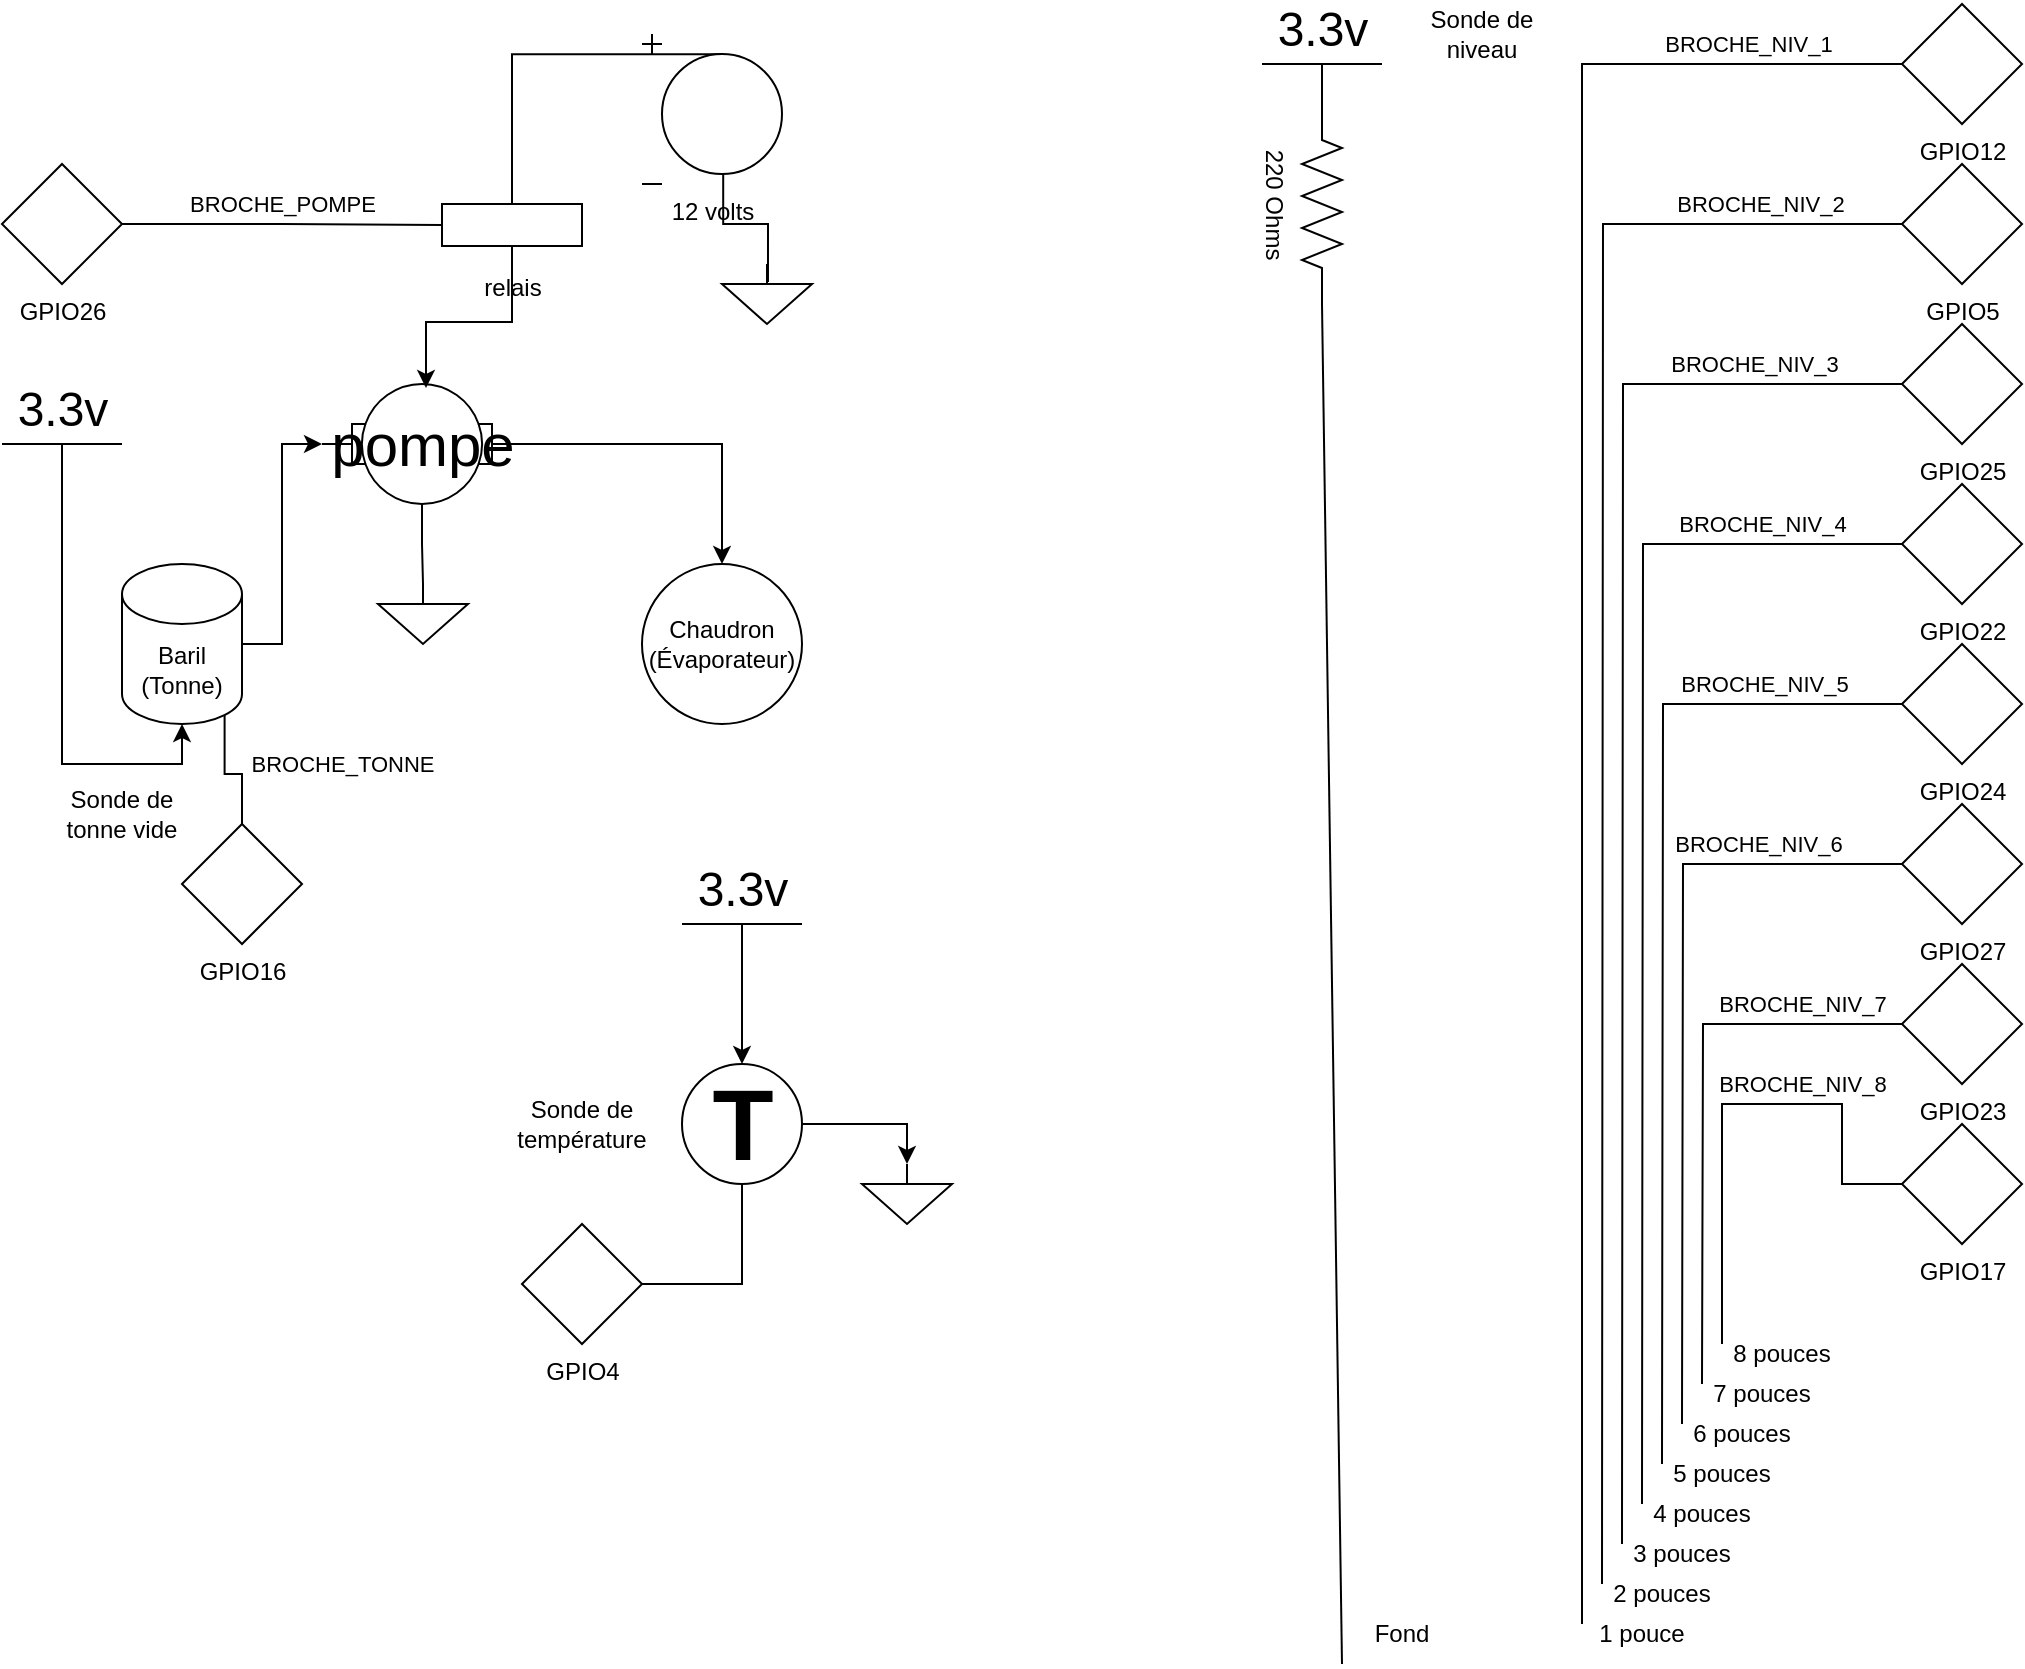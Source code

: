 <mxfile version="16.4.11" type="github">
  <diagram name="Page-1" id="7e0a89b8-554c-2b80-1dc8-d5c74ca68de4">
    <mxGraphModel dx="1186" dy="689" grid="1" gridSize="10" guides="1" tooltips="1" connect="1" arrows="1" fold="1" page="1" pageScale="1" pageWidth="1100" pageHeight="850" background="none" math="0" shadow="0">
      <root>
        <mxCell id="0" />
        <mxCell id="1" parent="0" />
        <mxCell id="TiZcmm7vWD0kwUVdRVYR-10" value="BROCHE_NIV_1" style="edgeStyle=orthogonalEdgeStyle;rounded=0;orthogonalLoop=1;jettySize=auto;html=1;endArrow=none;endFill=0;exitX=0;exitY=0.5;exitDx=0;exitDy=0;exitPerimeter=0;" parent="1" source="TiZcmm7vWD0kwUVdRVYR-9" edge="1">
          <mxGeometry x="-0.836" y="-10" relative="1" as="geometry">
            <mxPoint x="800" y="820" as="targetPoint" />
            <Array as="points">
              <mxPoint x="800" y="40" />
            </Array>
            <mxPoint as="offset" />
          </mxGeometry>
        </mxCell>
        <mxCell id="TiZcmm7vWD0kwUVdRVYR-9" value="GPIO12" style="pointerEvents=1;verticalLabelPosition=bottom;shadow=0;dashed=0;align=center;html=1;verticalAlign=top;shape=mxgraph.electrical.signal_sources.source;aspect=fixed;points=[[0.5,0,0],[1,0.5,0],[0.5,1,0],[0,0.5,0]];elSignalType=none;elSourceType=dependent;" parent="1" vertex="1">
          <mxGeometry x="960" y="10" width="60" height="60" as="geometry" />
        </mxCell>
        <mxCell id="TiZcmm7vWD0kwUVdRVYR-12" value="BROCHE_NIV_2" style="edgeStyle=orthogonalEdgeStyle;rounded=0;orthogonalLoop=1;jettySize=auto;html=1;endArrow=none;endFill=0;" parent="1" source="TiZcmm7vWD0kwUVdRVYR-11" edge="1">
          <mxGeometry x="-0.829" y="-10" relative="1" as="geometry">
            <mxPoint x="810" y="800" as="targetPoint" />
            <mxPoint as="offset" />
          </mxGeometry>
        </mxCell>
        <mxCell id="TiZcmm7vWD0kwUVdRVYR-11" value="GPIO5" style="pointerEvents=1;verticalLabelPosition=bottom;shadow=0;dashed=0;align=center;html=1;verticalAlign=top;shape=mxgraph.electrical.signal_sources.source;aspect=fixed;points=[[0.5,0,0],[1,0.5,0],[0.5,1,0],[0,0.5,0]];elSignalType=none;elSourceType=dependent;" parent="1" vertex="1">
          <mxGeometry x="960" y="90" width="60" height="60" as="geometry" />
        </mxCell>
        <mxCell id="TiZcmm7vWD0kwUVdRVYR-14" value="BROCHE_NIV_3" style="edgeStyle=orthogonalEdgeStyle;rounded=0;orthogonalLoop=1;jettySize=auto;html=1;endArrow=none;endFill=0;" parent="1" source="TiZcmm7vWD0kwUVdRVYR-13" edge="1">
          <mxGeometry x="-0.793" y="-10" relative="1" as="geometry">
            <mxPoint x="820" y="780" as="targetPoint" />
            <mxPoint as="offset" />
          </mxGeometry>
        </mxCell>
        <mxCell id="TiZcmm7vWD0kwUVdRVYR-13" value="GPIO25" style="pointerEvents=1;verticalLabelPosition=bottom;shadow=0;dashed=0;align=center;html=1;verticalAlign=top;shape=mxgraph.electrical.signal_sources.source;aspect=fixed;points=[[0.5,0,0],[1,0.5,0],[0.5,1,0],[0,0.5,0]];elSignalType=none;elSourceType=dependent;" parent="1" vertex="1">
          <mxGeometry x="960" y="170" width="60" height="60" as="geometry" />
        </mxCell>
        <mxCell id="TiZcmm7vWD0kwUVdRVYR-17" value="BROCHE_NIV_4" style="edgeStyle=orthogonalEdgeStyle;rounded=0;orthogonalLoop=1;jettySize=auto;html=1;exitX=0;exitY=0.5;exitDx=0;exitDy=0;exitPerimeter=0;endArrow=none;endFill=0;" parent="1" source="TiZcmm7vWD0kwUVdRVYR-16" edge="1">
          <mxGeometry x="-0.77" y="-10" relative="1" as="geometry">
            <mxPoint x="830" y="760" as="targetPoint" />
            <mxPoint as="offset" />
          </mxGeometry>
        </mxCell>
        <mxCell id="TiZcmm7vWD0kwUVdRVYR-16" value="GPIO22" style="pointerEvents=1;verticalLabelPosition=bottom;shadow=0;dashed=0;align=center;html=1;verticalAlign=top;shape=mxgraph.electrical.signal_sources.source;aspect=fixed;points=[[0.5,0,0],[1,0.5,0],[0.5,1,0],[0,0.5,0]];elSignalType=none;elSourceType=dependent;" parent="1" vertex="1">
          <mxGeometry x="960" y="250" width="60" height="60" as="geometry" />
        </mxCell>
        <mxCell id="TiZcmm7vWD0kwUVdRVYR-19" value="BROCHE_NIV_5" style="edgeStyle=orthogonalEdgeStyle;rounded=0;orthogonalLoop=1;jettySize=auto;html=1;endArrow=none;endFill=0;" parent="1" source="TiZcmm7vWD0kwUVdRVYR-18" edge="1">
          <mxGeometry x="-0.722" y="-10" relative="1" as="geometry">
            <mxPoint x="840" y="740" as="targetPoint" />
            <mxPoint as="offset" />
          </mxGeometry>
        </mxCell>
        <mxCell id="TiZcmm7vWD0kwUVdRVYR-18" value="GPIO24" style="pointerEvents=1;verticalLabelPosition=bottom;shadow=0;dashed=0;align=center;html=1;verticalAlign=top;shape=mxgraph.electrical.signal_sources.source;aspect=fixed;points=[[0.5,0,0],[1,0.5,0],[0.5,1,0],[0,0.5,0]];elSignalType=none;elSourceType=dependent;" parent="1" vertex="1">
          <mxGeometry x="960" y="330" width="60" height="60" as="geometry" />
        </mxCell>
        <mxCell id="TiZcmm7vWD0kwUVdRVYR-21" value="BROCHE_NIV_6" style="edgeStyle=orthogonalEdgeStyle;rounded=0;orthogonalLoop=1;jettySize=auto;html=1;endArrow=none;endFill=0;" parent="1" source="TiZcmm7vWD0kwUVdRVYR-20" edge="1">
          <mxGeometry x="-0.63" y="-10" relative="1" as="geometry">
            <mxPoint x="850" y="720" as="targetPoint" />
            <mxPoint as="offset" />
          </mxGeometry>
        </mxCell>
        <mxCell id="TiZcmm7vWD0kwUVdRVYR-20" value="GPIO27" style="pointerEvents=1;verticalLabelPosition=bottom;shadow=0;dashed=0;align=center;html=1;verticalAlign=top;shape=mxgraph.electrical.signal_sources.source;aspect=fixed;points=[[0.5,0,0],[1,0.5,0],[0.5,1,0],[0,0.5,0]];elSignalType=none;elSourceType=dependent;" parent="1" vertex="1">
          <mxGeometry x="960" y="410" width="60" height="60" as="geometry" />
        </mxCell>
        <mxCell id="TiZcmm7vWD0kwUVdRVYR-23" value="BROCHE_NIV_7" style="edgeStyle=orthogonalEdgeStyle;rounded=0;orthogonalLoop=1;jettySize=auto;html=1;endArrow=none;endFill=0;" parent="1" source="TiZcmm7vWD0kwUVdRVYR-22" edge="1">
          <mxGeometry x="-0.643" y="-10" relative="1" as="geometry">
            <mxPoint x="860" y="700" as="targetPoint" />
            <mxPoint as="offset" />
          </mxGeometry>
        </mxCell>
        <mxCell id="TiZcmm7vWD0kwUVdRVYR-22" value="GPIO23" style="pointerEvents=1;verticalLabelPosition=bottom;shadow=0;dashed=0;align=center;html=1;verticalAlign=top;shape=mxgraph.electrical.signal_sources.source;aspect=fixed;points=[[0.5,0,0],[1,0.5,0],[0.5,1,0],[0,0.5,0]];elSignalType=none;elSourceType=dependent;" parent="1" vertex="1">
          <mxGeometry x="960" y="490" width="60" height="60" as="geometry" />
        </mxCell>
        <mxCell id="TiZcmm7vWD0kwUVdRVYR-25" value="BROCHE_NIV_8" style="edgeStyle=orthogonalEdgeStyle;rounded=0;orthogonalLoop=1;jettySize=auto;html=1;endArrow=none;endFill=0;" parent="1" source="TiZcmm7vWD0kwUVdRVYR-24" edge="1">
          <mxGeometry x="-0.28" y="-10" relative="1" as="geometry">
            <mxPoint x="870" y="680" as="targetPoint" />
            <Array as="points">
              <mxPoint x="930" y="600" />
              <mxPoint x="930" y="560" />
              <mxPoint x="870" y="560" />
            </Array>
            <mxPoint as="offset" />
          </mxGeometry>
        </mxCell>
        <mxCell id="TiZcmm7vWD0kwUVdRVYR-24" value="GPIO17" style="pointerEvents=1;verticalLabelPosition=bottom;shadow=0;dashed=0;align=center;html=1;verticalAlign=top;shape=mxgraph.electrical.signal_sources.source;aspect=fixed;points=[[0.5,0,0],[1,0.5,0],[0.5,1,0],[0,0.5,0]];elSignalType=none;elSourceType=dependent;" parent="1" vertex="1">
          <mxGeometry x="960" y="570" width="60" height="60" as="geometry" />
        </mxCell>
        <mxCell id="TiZcmm7vWD0kwUVdRVYR-30" value="" style="pointerEvents=1;verticalLabelPosition=bottom;shadow=0;dashed=0;align=center;html=1;verticalAlign=top;shape=mxgraph.electrical.signal_sources.signal_ground;" parent="1" vertex="1">
          <mxGeometry x="370" y="140" width="45" height="30" as="geometry" />
        </mxCell>
        <mxCell id="RYlwKXznYu_emv74p2Gy-27" value="BROCHE_POMPE" style="edgeStyle=orthogonalEdgeStyle;rounded=0;orthogonalLoop=1;jettySize=auto;html=1;exitX=1;exitY=0.5;exitDx=0;exitDy=0;exitPerimeter=0;endArrow=none;endFill=0;" parent="1" source="TiZcmm7vWD0kwUVdRVYR-32" target="RYlwKXznYu_emv74p2Gy-20" edge="1">
          <mxGeometry x="-0.003" y="-10" relative="1" as="geometry">
            <mxPoint x="10" y="-10" as="offset" />
          </mxGeometry>
        </mxCell>
        <mxCell id="TiZcmm7vWD0kwUVdRVYR-32" value="GPIO26" style="pointerEvents=1;verticalLabelPosition=bottom;shadow=0;dashed=0;align=center;html=1;verticalAlign=top;shape=mxgraph.electrical.signal_sources.source;aspect=fixed;points=[[0.5,0,0],[1,0.5,0],[0.5,1,0],[0,0.5,0]];elSignalType=none;elSourceType=dependent;" parent="1" vertex="1">
          <mxGeometry x="10" y="90" width="60" height="60" as="geometry" />
        </mxCell>
        <mxCell id="TiZcmm7vWD0kwUVdRVYR-58" style="edgeStyle=orthogonalEdgeStyle;rounded=0;orthogonalLoop=1;jettySize=auto;html=1;entryX=0.5;entryY=1;entryDx=0;entryDy=0;endArrow=none;endFill=0;" parent="1" source="TiZcmm7vWD0kwUVdRVYR-56" target="RYlwKXznYu_emv74p2Gy-37" edge="1">
          <mxGeometry relative="1" as="geometry">
            <mxPoint x="330.45" y="657.25" as="targetPoint" />
          </mxGeometry>
        </mxCell>
        <mxCell id="TiZcmm7vWD0kwUVdRVYR-56" value="GPIO4" style="pointerEvents=1;verticalLabelPosition=bottom;shadow=0;dashed=0;align=center;html=1;verticalAlign=top;shape=mxgraph.electrical.signal_sources.source;aspect=fixed;points=[[0.5,0,0],[1,0.5,0],[0.5,1,0],[0,0.5,0]];elSignalType=none;elSourceType=dependent;" parent="1" vertex="1">
          <mxGeometry x="270" y="620" width="60" height="60" as="geometry" />
        </mxCell>
        <mxCell id="RYlwKXznYu_emv74p2Gy-1" value="3.3v" style="verticalLabelPosition=top;verticalAlign=bottom;shape=mxgraph.electrical.signal_sources.vdd;shadow=0;dashed=0;align=center;strokeWidth=1;fontSize=24;html=1;flipV=1;" parent="1" vertex="1">
          <mxGeometry x="640" y="40" width="60" height="20" as="geometry" />
        </mxCell>
        <mxCell id="RYlwKXznYu_emv74p2Gy-2" value="" style="endArrow=none;html=1;rounded=0;entryX=1;entryY=0.5;entryDx=0;entryDy=0;entryPerimeter=0;" parent="1" target="RYlwKXznYu_emv74p2Gy-14" edge="1">
          <mxGeometry width="50" height="50" relative="1" as="geometry">
            <mxPoint x="680" y="840" as="sourcePoint" />
            <mxPoint x="670" y="120" as="targetPoint" />
          </mxGeometry>
        </mxCell>
        <mxCell id="RYlwKXznYu_emv74p2Gy-3" value="Fond" style="text;html=1;strokeColor=none;fillColor=none;align=center;verticalAlign=middle;whiteSpace=wrap;rounded=0;" parent="1" vertex="1">
          <mxGeometry x="680" y="810" width="60" height="30" as="geometry" />
        </mxCell>
        <mxCell id="RYlwKXznYu_emv74p2Gy-4" value="1 pouce" style="text;html=1;strokeColor=none;fillColor=none;align=center;verticalAlign=middle;whiteSpace=wrap;rounded=0;" parent="1" vertex="1">
          <mxGeometry x="800" y="810" width="60" height="30" as="geometry" />
        </mxCell>
        <mxCell id="RYlwKXznYu_emv74p2Gy-5" value="2 pouces" style="text;html=1;strokeColor=none;fillColor=none;align=center;verticalAlign=middle;whiteSpace=wrap;rounded=0;" parent="1" vertex="1">
          <mxGeometry x="810" y="790" width="60" height="30" as="geometry" />
        </mxCell>
        <mxCell id="RYlwKXznYu_emv74p2Gy-6" value="3 pouces" style="text;html=1;strokeColor=none;fillColor=none;align=center;verticalAlign=middle;whiteSpace=wrap;rounded=0;" parent="1" vertex="1">
          <mxGeometry x="820" y="770" width="60" height="30" as="geometry" />
        </mxCell>
        <mxCell id="RYlwKXznYu_emv74p2Gy-7" value="4 pouces" style="text;html=1;strokeColor=none;fillColor=none;align=center;verticalAlign=middle;whiteSpace=wrap;rounded=0;" parent="1" vertex="1">
          <mxGeometry x="830" y="750" width="60" height="30" as="geometry" />
        </mxCell>
        <mxCell id="RYlwKXznYu_emv74p2Gy-8" value="5 pouces" style="text;html=1;strokeColor=none;fillColor=none;align=center;verticalAlign=middle;whiteSpace=wrap;rounded=0;" parent="1" vertex="1">
          <mxGeometry x="840" y="730" width="60" height="30" as="geometry" />
        </mxCell>
        <mxCell id="RYlwKXznYu_emv74p2Gy-9" value="6 pouces" style="text;html=1;strokeColor=none;fillColor=none;align=center;verticalAlign=middle;whiteSpace=wrap;rounded=0;" parent="1" vertex="1">
          <mxGeometry x="850" y="710" width="60" height="30" as="geometry" />
        </mxCell>
        <mxCell id="RYlwKXznYu_emv74p2Gy-10" value="7 pouces" style="text;html=1;strokeColor=none;fillColor=none;align=center;verticalAlign=middle;whiteSpace=wrap;rounded=0;" parent="1" vertex="1">
          <mxGeometry x="860" y="690" width="60" height="30" as="geometry" />
        </mxCell>
        <mxCell id="RYlwKXznYu_emv74p2Gy-13" value="8 pouces" style="text;html=1;strokeColor=none;fillColor=none;align=center;verticalAlign=middle;whiteSpace=wrap;rounded=0;" parent="1" vertex="1">
          <mxGeometry x="870" y="670" width="60" height="30" as="geometry" />
        </mxCell>
        <mxCell id="RYlwKXznYu_emv74p2Gy-14" value="220 Ohms" style="pointerEvents=1;verticalLabelPosition=bottom;shadow=0;dashed=0;align=center;html=1;verticalAlign=top;shape=mxgraph.electrical.resistors.resistor_2;rotation=90;" parent="1" vertex="1">
          <mxGeometry x="620" y="100" width="100" height="20" as="geometry" />
        </mxCell>
        <mxCell id="RYlwKXznYu_emv74p2Gy-15" value="Sonde de niveau" style="text;html=1;strokeColor=none;fillColor=none;align=center;verticalAlign=middle;whiteSpace=wrap;rounded=0;" parent="1" vertex="1">
          <mxGeometry x="720" y="10" width="60" height="30" as="geometry" />
        </mxCell>
        <mxCell id="RYlwKXznYu_emv74p2Gy-26" value="" style="edgeStyle=orthogonalEdgeStyle;rounded=0;orthogonalLoop=1;jettySize=auto;html=1;endArrow=none;endFill=0;" parent="1" source="RYlwKXznYu_emv74p2Gy-18" target="RYlwKXznYu_emv74p2Gy-24" edge="1">
          <mxGeometry relative="1" as="geometry" />
        </mxCell>
        <mxCell id="RYlwKXznYu_emv74p2Gy-31" style="edgeStyle=orthogonalEdgeStyle;rounded=0;orthogonalLoop=1;jettySize=auto;html=1;endArrow=classic;endFill=1;" parent="1" source="RYlwKXznYu_emv74p2Gy-18" target="RYlwKXznYu_emv74p2Gy-30" edge="1">
          <mxGeometry relative="1" as="geometry" />
        </mxCell>
        <mxCell id="RYlwKXznYu_emv74p2Gy-18" value="pompe" style="shape=mxgraph.electrical.electro-mechanical.motor_2;html=1;shadow=0;dashed=0;align=center;fontSize=30;strokeWidth=1;" parent="1" vertex="1">
          <mxGeometry x="170" y="200" width="100" height="60" as="geometry" />
        </mxCell>
        <mxCell id="RYlwKXznYu_emv74p2Gy-21" style="edgeStyle=orthogonalEdgeStyle;rounded=0;orthogonalLoop=1;jettySize=auto;html=1;exitX=0.58;exitY=0.935;exitDx=0;exitDy=0;exitPerimeter=0;entryX=0.511;entryY=0.3;entryDx=0;entryDy=0;entryPerimeter=0;endArrow=none;endFill=0;" parent="1" source="RYlwKXznYu_emv74p2Gy-19" target="TiZcmm7vWD0kwUVdRVYR-30" edge="1">
          <mxGeometry relative="1" as="geometry" />
        </mxCell>
        <mxCell id="RYlwKXznYu_emv74p2Gy-22" style="edgeStyle=orthogonalEdgeStyle;rounded=0;orthogonalLoop=1;jettySize=auto;html=1;exitX=0.58;exitY=0.135;exitDx=0;exitDy=0;exitPerimeter=0;entryX=0.5;entryY=0;entryDx=0;entryDy=0;entryPerimeter=0;endArrow=none;endFill=0;" parent="1" source="RYlwKXznYu_emv74p2Gy-19" target="RYlwKXznYu_emv74p2Gy-20" edge="1">
          <mxGeometry relative="1" as="geometry" />
        </mxCell>
        <mxCell id="RYlwKXznYu_emv74p2Gy-19" value="12 volts" style="pointerEvents=1;verticalLabelPosition=bottom;shadow=0;dashed=0;align=center;html=1;verticalAlign=top;shape=mxgraph.electrical.signal_sources.dc_source_1;" parent="1" vertex="1">
          <mxGeometry x="330" y="25" width="70" height="75" as="geometry" />
        </mxCell>
        <mxCell id="RYlwKXznYu_emv74p2Gy-23" style="edgeStyle=orthogonalEdgeStyle;rounded=0;orthogonalLoop=1;jettySize=auto;html=1;exitX=0.5;exitY=1;exitDx=0;exitDy=0;exitPerimeter=0;entryX=0.52;entryY=0.033;entryDx=0;entryDy=0;entryPerimeter=0;" parent="1" source="RYlwKXznYu_emv74p2Gy-20" target="RYlwKXznYu_emv74p2Gy-18" edge="1">
          <mxGeometry relative="1" as="geometry" />
        </mxCell>
        <mxCell id="RYlwKXznYu_emv74p2Gy-20" value="relais" style="pointerEvents=1;verticalLabelPosition=bottom;shadow=0;dashed=0;align=center;html=1;verticalAlign=top;shape=mxgraph.electrical.electro-mechanical.relay_coil;" parent="1" vertex="1">
          <mxGeometry x="230" y="103" width="70" height="35" as="geometry" />
        </mxCell>
        <mxCell id="RYlwKXznYu_emv74p2Gy-24" value="" style="pointerEvents=1;verticalLabelPosition=bottom;shadow=0;dashed=0;align=center;html=1;verticalAlign=top;shape=mxgraph.electrical.signal_sources.signal_ground;" parent="1" vertex="1">
          <mxGeometry x="198" y="300" width="45" height="30" as="geometry" />
        </mxCell>
        <mxCell id="RYlwKXznYu_emv74p2Gy-29" style="edgeStyle=orthogonalEdgeStyle;rounded=0;orthogonalLoop=1;jettySize=auto;html=1;entryX=0;entryY=0.5;entryDx=0;entryDy=0;entryPerimeter=0;endArrow=classic;endFill=1;" parent="1" source="RYlwKXznYu_emv74p2Gy-28" target="RYlwKXznYu_emv74p2Gy-18" edge="1">
          <mxGeometry relative="1" as="geometry" />
        </mxCell>
        <mxCell id="RYlwKXznYu_emv74p2Gy-35" value="BROCHE_TONNE" style="edgeStyle=orthogonalEdgeStyle;rounded=0;orthogonalLoop=1;jettySize=auto;html=1;exitX=0.855;exitY=1;exitDx=0;exitDy=-4.35;exitPerimeter=0;entryX=0.5;entryY=0;entryDx=0;entryDy=0;entryPerimeter=0;endArrow=none;endFill=0;" parent="1" source="RYlwKXznYu_emv74p2Gy-28" target="RYlwKXznYu_emv74p2Gy-34" edge="1">
          <mxGeometry x="0.207" y="50" relative="1" as="geometry">
            <mxPoint y="-5" as="offset" />
          </mxGeometry>
        </mxCell>
        <mxCell id="RYlwKXznYu_emv74p2Gy-28" value="Baril (Tonne)" style="shape=cylinder3;whiteSpace=wrap;html=1;boundedLbl=1;backgroundOutline=1;size=15;" parent="1" vertex="1">
          <mxGeometry x="70" y="290" width="60" height="80" as="geometry" />
        </mxCell>
        <mxCell id="RYlwKXznYu_emv74p2Gy-30" value="Chaudron (Évaporateur)" style="ellipse;whiteSpace=wrap;html=1;aspect=fixed;" parent="1" vertex="1">
          <mxGeometry x="330" y="290" width="80" height="80" as="geometry" />
        </mxCell>
        <mxCell id="RYlwKXznYu_emv74p2Gy-33" style="edgeStyle=orthogonalEdgeStyle;rounded=0;orthogonalLoop=1;jettySize=auto;html=1;exitX=0.5;exitY=0;exitDx=0;exitDy=0;exitPerimeter=0;entryX=0.5;entryY=1;entryDx=0;entryDy=0;entryPerimeter=0;endArrow=classic;endFill=1;" parent="1" source="RYlwKXznYu_emv74p2Gy-32" target="RYlwKXznYu_emv74p2Gy-28" edge="1">
          <mxGeometry relative="1" as="geometry" />
        </mxCell>
        <mxCell id="RYlwKXznYu_emv74p2Gy-32" value="3.3v" style="verticalLabelPosition=top;verticalAlign=bottom;shape=mxgraph.electrical.signal_sources.vdd;shadow=0;dashed=0;align=center;strokeWidth=1;fontSize=24;html=1;flipV=1;" parent="1" vertex="1">
          <mxGeometry x="10" y="230" width="60" height="20" as="geometry" />
        </mxCell>
        <mxCell id="RYlwKXznYu_emv74p2Gy-34" value="GPIO16" style="pointerEvents=1;verticalLabelPosition=bottom;shadow=0;dashed=0;align=center;html=1;verticalAlign=top;shape=mxgraph.electrical.signal_sources.source;aspect=fixed;points=[[0.5,0,0],[1,0.5,0],[0.5,1,0],[0,0.5,0]];elSignalType=none;elSourceType=dependent;" parent="1" vertex="1">
          <mxGeometry x="100" y="420" width="60" height="60" as="geometry" />
        </mxCell>
        <mxCell id="RYlwKXznYu_emv74p2Gy-36" value="Sonde de tonne vide" style="text;html=1;strokeColor=none;fillColor=none;align=center;verticalAlign=middle;whiteSpace=wrap;rounded=0;" parent="1" vertex="1">
          <mxGeometry x="40" y="400" width="60" height="30" as="geometry" />
        </mxCell>
        <mxCell id="RYlwKXznYu_emv74p2Gy-40" style="edgeStyle=orthogonalEdgeStyle;rounded=0;orthogonalLoop=1;jettySize=auto;html=1;exitX=1;exitY=0.5;exitDx=0;exitDy=0;entryX=0.5;entryY=0;entryDx=0;entryDy=0;entryPerimeter=0;endArrow=classic;endFill=1;" parent="1" source="RYlwKXznYu_emv74p2Gy-37" target="RYlwKXznYu_emv74p2Gy-39" edge="1">
          <mxGeometry relative="1" as="geometry" />
        </mxCell>
        <mxCell id="RYlwKXznYu_emv74p2Gy-37" value="T" style="verticalLabelPosition=middle;shadow=0;dashed=0;align=center;html=1;verticalAlign=middle;strokeWidth=1;shape=ellipse;fontSize=50;fontStyle=1;perimeter=ellipsePerimeter;" parent="1" vertex="1">
          <mxGeometry x="350" y="540" width="60" height="60" as="geometry" />
        </mxCell>
        <mxCell id="RYlwKXznYu_emv74p2Gy-38" value="Sonde de température" style="text;html=1;strokeColor=none;fillColor=none;align=center;verticalAlign=middle;whiteSpace=wrap;rounded=0;" parent="1" vertex="1">
          <mxGeometry x="270" y="555" width="60" height="30" as="geometry" />
        </mxCell>
        <mxCell id="RYlwKXznYu_emv74p2Gy-39" value="" style="pointerEvents=1;verticalLabelPosition=bottom;shadow=0;dashed=0;align=center;html=1;verticalAlign=top;shape=mxgraph.electrical.signal_sources.signal_ground;" parent="1" vertex="1">
          <mxGeometry x="440" y="590" width="45" height="30" as="geometry" />
        </mxCell>
        <mxCell id="RYlwKXznYu_emv74p2Gy-44" style="edgeStyle=orthogonalEdgeStyle;rounded=0;orthogonalLoop=1;jettySize=auto;html=1;exitX=0.5;exitY=0;exitDx=0;exitDy=0;exitPerimeter=0;entryX=0.5;entryY=0;entryDx=0;entryDy=0;endArrow=classic;endFill=1;" parent="1" source="RYlwKXznYu_emv74p2Gy-43" target="RYlwKXznYu_emv74p2Gy-37" edge="1">
          <mxGeometry relative="1" as="geometry" />
        </mxCell>
        <mxCell id="RYlwKXznYu_emv74p2Gy-43" value="3.3v" style="verticalLabelPosition=top;verticalAlign=bottom;shape=mxgraph.electrical.signal_sources.vdd;shadow=0;dashed=0;align=center;strokeWidth=1;fontSize=24;html=1;flipV=1;" parent="1" vertex="1">
          <mxGeometry x="350" y="470" width="60" height="20" as="geometry" />
        </mxCell>
      </root>
    </mxGraphModel>
  </diagram>
</mxfile>
